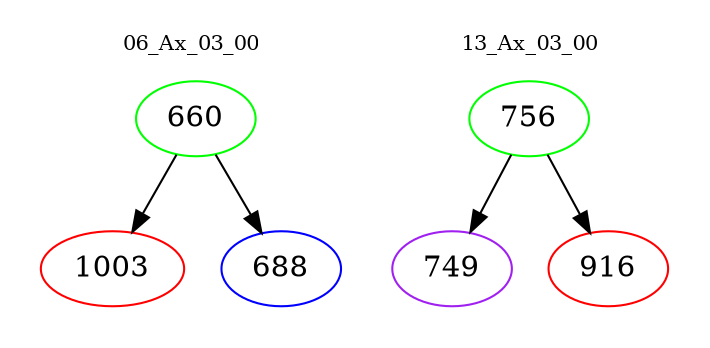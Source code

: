 digraph{
subgraph cluster_0 {
color = white
label = "06_Ax_03_00";
fontsize=10;
T0_660 [label="660", color="green"]
T0_660 -> T0_1003 [color="black"]
T0_1003 [label="1003", color="red"]
T0_660 -> T0_688 [color="black"]
T0_688 [label="688", color="blue"]
}
subgraph cluster_1 {
color = white
label = "13_Ax_03_00";
fontsize=10;
T1_756 [label="756", color="green"]
T1_756 -> T1_749 [color="black"]
T1_749 [label="749", color="purple"]
T1_756 -> T1_916 [color="black"]
T1_916 [label="916", color="red"]
}
}
